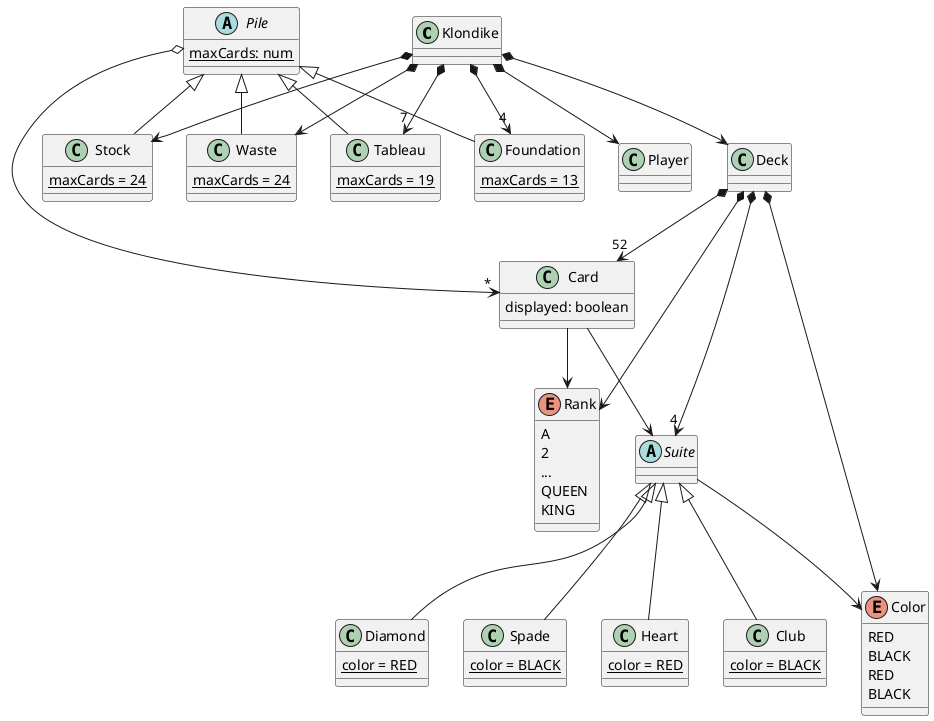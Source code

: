 @startuml

class Klondike
class Player
class Deck

abstract class Pile{
    {static} maxCards: num
}

class Stock{
    {static} maxCards = 24
}
class Waste{
    {static} maxCards = 24
}
class Tableau{
    {static} maxCards = 19
}
class Foundation{
    {static} maxCards = 13
}

class Card{
    displayed: boolean
}

enum Rank{
    A
    2
    ...
    QUEEN
    KING
}

abstract class Suite
class Spade{
    {static} color = BLACK
}
class Heart{
    {static} color = RED
}
class Club{
    {static} color = BLACK
}
class Diamond{
    {static} color = RED
}

enum Color{
    RED
    BLACK
}

Klondike *-down-> Player
enum Color{
    RED
    BLACK
}

Klondike *-down-> Deck
Klondike *-down-> Stock
Klondike *-down-> Waste
Klondike *-down-> "7" Tableau
Klondike *-down-> "4" Foundation

Deck *-down-> "52" Card
Deck *-down-> Rank
Deck *-down-> Color
Deck *-down-> "4" Suite

Card -down-> Suite
Card -down-> Rank

Suite <|-down- Spade
Suite <|-down- Heart
Suite <|-down- Club
Suite <|-down- Diamond
Suite -down-> Color

Pile o-down-> "*" Card

Pile <|-down- Stock
Pile <|-down- Waste
Pile <|-down- Tableau
Pile <|-down- Foundation


@enduml